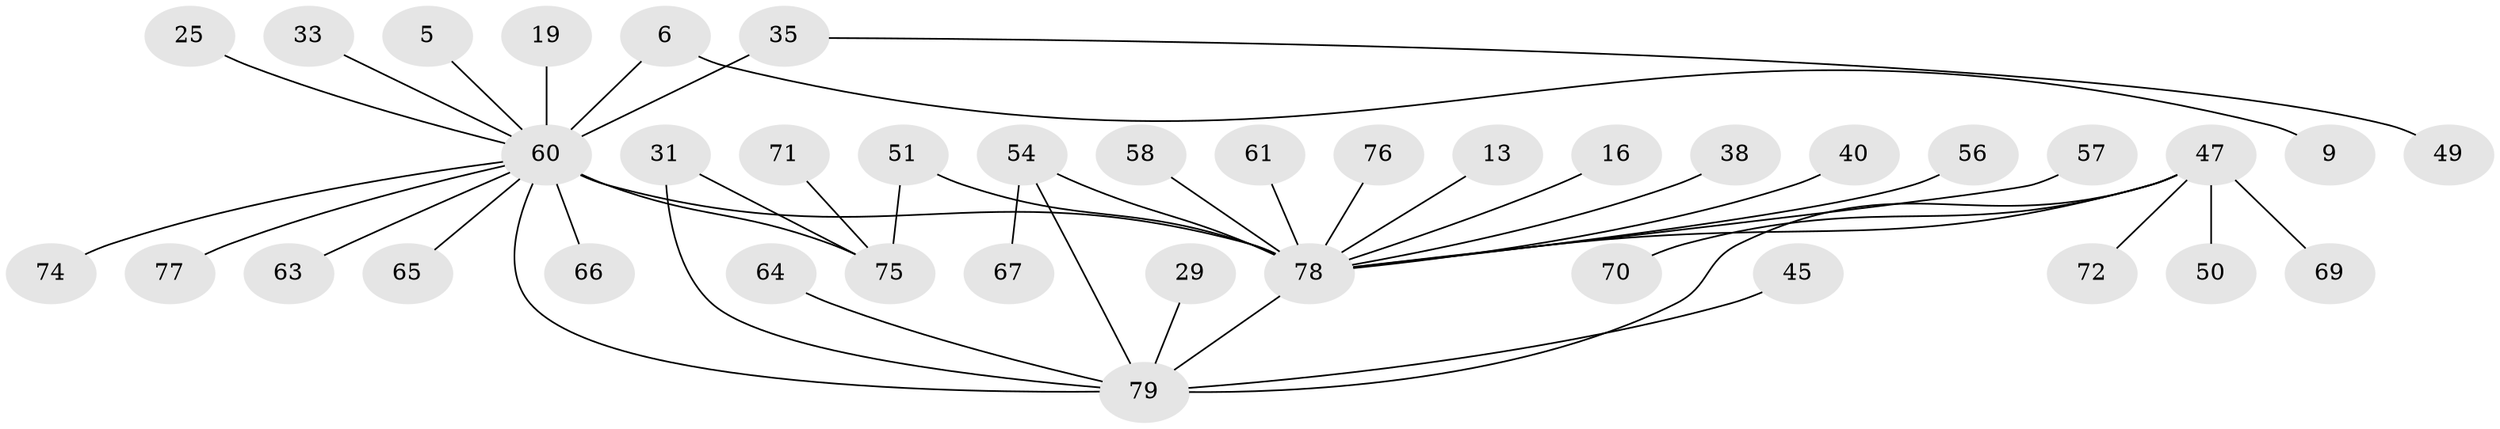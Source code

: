 // original degree distribution, {4: 0.0759493670886076, 10: 0.012658227848101266, 16: 0.012658227848101266, 5: 0.05063291139240506, 1: 0.43037974683544306, 2: 0.22784810126582278, 11: 0.012658227848101266, 14: 0.012658227848101266, 3: 0.12658227848101267, 7: 0.0379746835443038}
// Generated by graph-tools (version 1.1) at 2025/48/03/09/25 04:48:33]
// undirected, 39 vertices, 43 edges
graph export_dot {
graph [start="1"]
  node [color=gray90,style=filled];
  5;
  6;
  9;
  13;
  16;
  19;
  25;
  29;
  31;
  33;
  35;
  38;
  40;
  45;
  47 [super="+39+42"];
  49;
  50;
  51;
  54 [super="+36"];
  56 [super="+22"];
  57;
  58;
  60 [super="+53+41+10"];
  61 [super="+26"];
  63 [super="+62"];
  64;
  65;
  66;
  67 [super="+55"];
  69;
  70;
  71;
  72;
  74;
  75 [super="+30+34+52"];
  76;
  77;
  78 [super="+2+73+68"];
  79 [super="+59+32"];
  5 -- 60;
  6 -- 9;
  6 -- 60 [weight=3];
  13 -- 78;
  16 -- 78;
  19 -- 60;
  25 -- 60;
  29 -- 79;
  31 -- 75;
  31 -- 79;
  33 -- 60;
  35 -- 49;
  35 -- 60 [weight=2];
  38 -- 78;
  40 -- 78;
  45 -- 79;
  47 -- 78 [weight=2];
  47 -- 69;
  47 -- 70;
  47 -- 72;
  47 -- 50;
  47 -- 79 [weight=2];
  51 -- 75;
  51 -- 78;
  54 -- 78 [weight=2];
  54 -- 67;
  54 -- 79;
  56 -- 78;
  57 -- 78;
  58 -- 78;
  60 -- 77;
  60 -- 75 [weight=6];
  60 -- 65;
  60 -- 66;
  60 -- 74;
  60 -- 78 [weight=7];
  60 -- 79 [weight=5];
  60 -- 63;
  61 -- 78;
  64 -- 79;
  71 -- 75;
  76 -- 78;
  78 -- 79 [weight=4];
}
